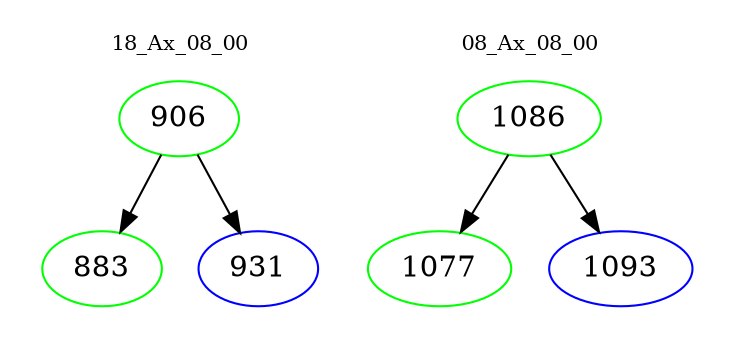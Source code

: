 digraph{
subgraph cluster_0 {
color = white
label = "18_Ax_08_00";
fontsize=10;
T0_906 [label="906", color="green"]
T0_906 -> T0_883 [color="black"]
T0_883 [label="883", color="green"]
T0_906 -> T0_931 [color="black"]
T0_931 [label="931", color="blue"]
}
subgraph cluster_1 {
color = white
label = "08_Ax_08_00";
fontsize=10;
T1_1086 [label="1086", color="green"]
T1_1086 -> T1_1077 [color="black"]
T1_1077 [label="1077", color="green"]
T1_1086 -> T1_1093 [color="black"]
T1_1093 [label="1093", color="blue"]
}
}
